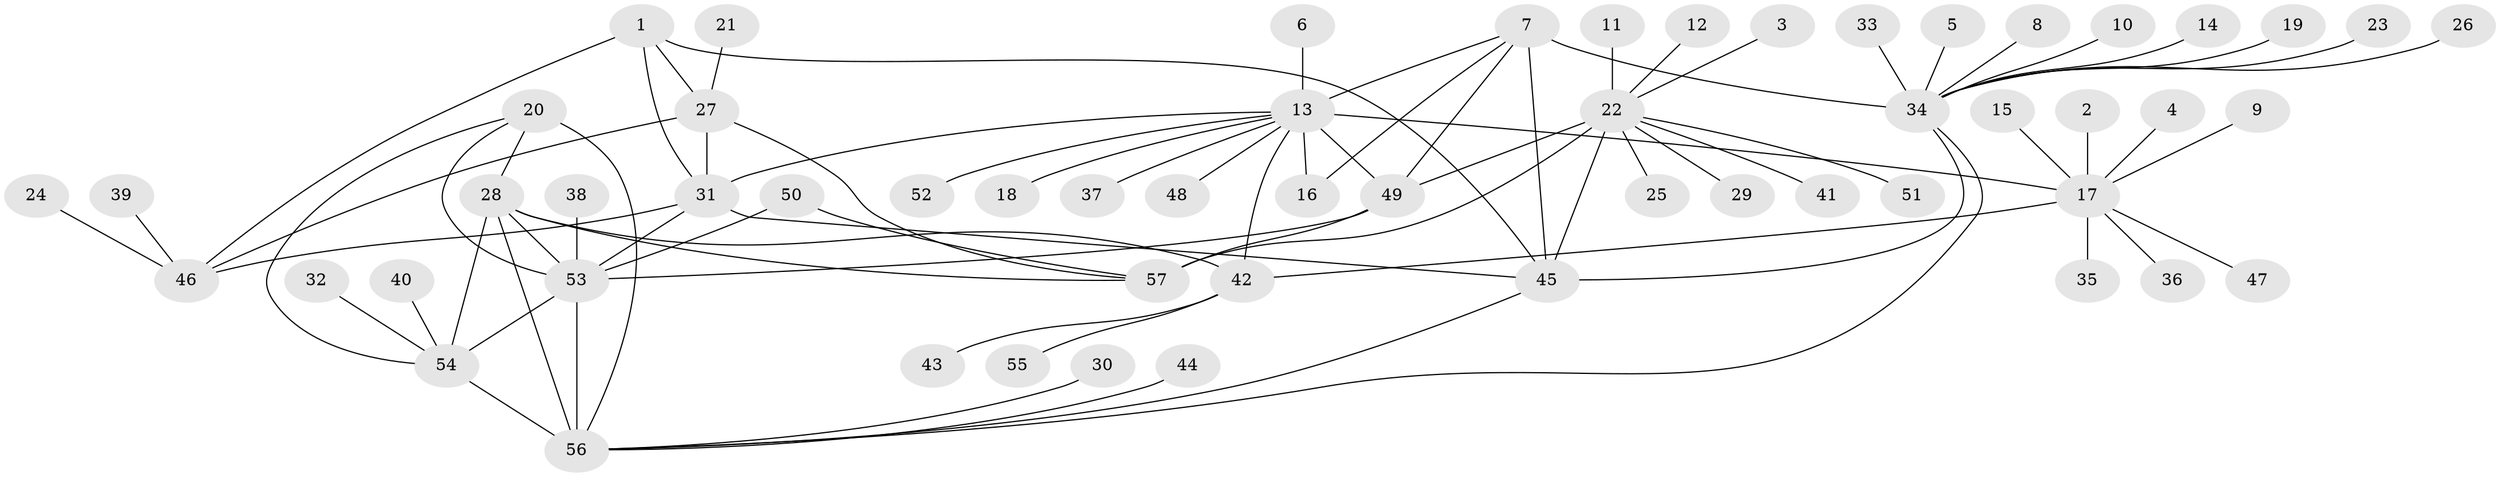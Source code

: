 // original degree distribution, {9: 0.028169014084507043, 8: 0.04225352112676056, 10: 0.06338028169014084, 7: 0.04225352112676056, 11: 0.028169014084507043, 14: 0.007042253521126761, 12: 0.014084507042253521, 6: 0.014084507042253521, 13: 0.007042253521126761, 3: 0.035211267605633804, 4: 0.014084507042253521, 2: 0.11267605633802817, 1: 0.5915492957746479}
// Generated by graph-tools (version 1.1) at 2025/37/03/04/25 23:37:46]
// undirected, 57 vertices, 80 edges
graph export_dot {
  node [color=gray90,style=filled];
  1;
  2;
  3;
  4;
  5;
  6;
  7;
  8;
  9;
  10;
  11;
  12;
  13;
  14;
  15;
  16;
  17;
  18;
  19;
  20;
  21;
  22;
  23;
  24;
  25;
  26;
  27;
  28;
  29;
  30;
  31;
  32;
  33;
  34;
  35;
  36;
  37;
  38;
  39;
  40;
  41;
  42;
  43;
  44;
  45;
  46;
  47;
  48;
  49;
  50;
  51;
  52;
  53;
  54;
  55;
  56;
  57;
  1 -- 27 [weight=2.0];
  1 -- 31 [weight=3.0];
  1 -- 45 [weight=1.0];
  1 -- 46 [weight=1.0];
  2 -- 17 [weight=1.0];
  3 -- 22 [weight=1.0];
  4 -- 17 [weight=1.0];
  5 -- 34 [weight=1.0];
  6 -- 13 [weight=1.0];
  7 -- 13 [weight=1.0];
  7 -- 16 [weight=1.0];
  7 -- 34 [weight=9.0];
  7 -- 45 [weight=3.0];
  7 -- 49 [weight=2.0];
  8 -- 34 [weight=1.0];
  9 -- 17 [weight=1.0];
  10 -- 34 [weight=1.0];
  11 -- 22 [weight=1.0];
  12 -- 22 [weight=1.0];
  13 -- 16 [weight=1.0];
  13 -- 17 [weight=9.0];
  13 -- 18 [weight=1.0];
  13 -- 31 [weight=1.0];
  13 -- 37 [weight=1.0];
  13 -- 42 [weight=3.0];
  13 -- 48 [weight=1.0];
  13 -- 49 [weight=1.0];
  13 -- 52 [weight=1.0];
  14 -- 34 [weight=1.0];
  15 -- 17 [weight=1.0];
  17 -- 35 [weight=1.0];
  17 -- 36 [weight=1.0];
  17 -- 42 [weight=3.0];
  17 -- 47 [weight=1.0];
  19 -- 34 [weight=1.0];
  20 -- 28 [weight=1.0];
  20 -- 53 [weight=1.0];
  20 -- 54 [weight=1.0];
  20 -- 56 [weight=3.0];
  21 -- 27 [weight=1.0];
  22 -- 25 [weight=1.0];
  22 -- 29 [weight=1.0];
  22 -- 41 [weight=1.0];
  22 -- 45 [weight=1.0];
  22 -- 49 [weight=5.0];
  22 -- 51 [weight=1.0];
  22 -- 57 [weight=5.0];
  23 -- 34 [weight=1.0];
  24 -- 46 [weight=1.0];
  26 -- 34 [weight=1.0];
  27 -- 31 [weight=6.0];
  27 -- 46 [weight=2.0];
  27 -- 57 [weight=2.0];
  28 -- 42 [weight=1.0];
  28 -- 53 [weight=1.0];
  28 -- 54 [weight=1.0];
  28 -- 56 [weight=3.0];
  28 -- 57 [weight=1.0];
  30 -- 56 [weight=1.0];
  31 -- 45 [weight=1.0];
  31 -- 46 [weight=3.0];
  31 -- 53 [weight=1.0];
  32 -- 54 [weight=1.0];
  33 -- 34 [weight=1.0];
  34 -- 45 [weight=3.0];
  34 -- 56 [weight=1.0];
  38 -- 53 [weight=1.0];
  39 -- 46 [weight=1.0];
  40 -- 54 [weight=1.0];
  42 -- 43 [weight=1.0];
  42 -- 55 [weight=1.0];
  44 -- 56 [weight=1.0];
  45 -- 56 [weight=1.0];
  49 -- 53 [weight=2.0];
  49 -- 57 [weight=1.0];
  50 -- 53 [weight=1.0];
  50 -- 57 [weight=1.0];
  53 -- 54 [weight=1.0];
  53 -- 56 [weight=3.0];
  54 -- 56 [weight=3.0];
}
